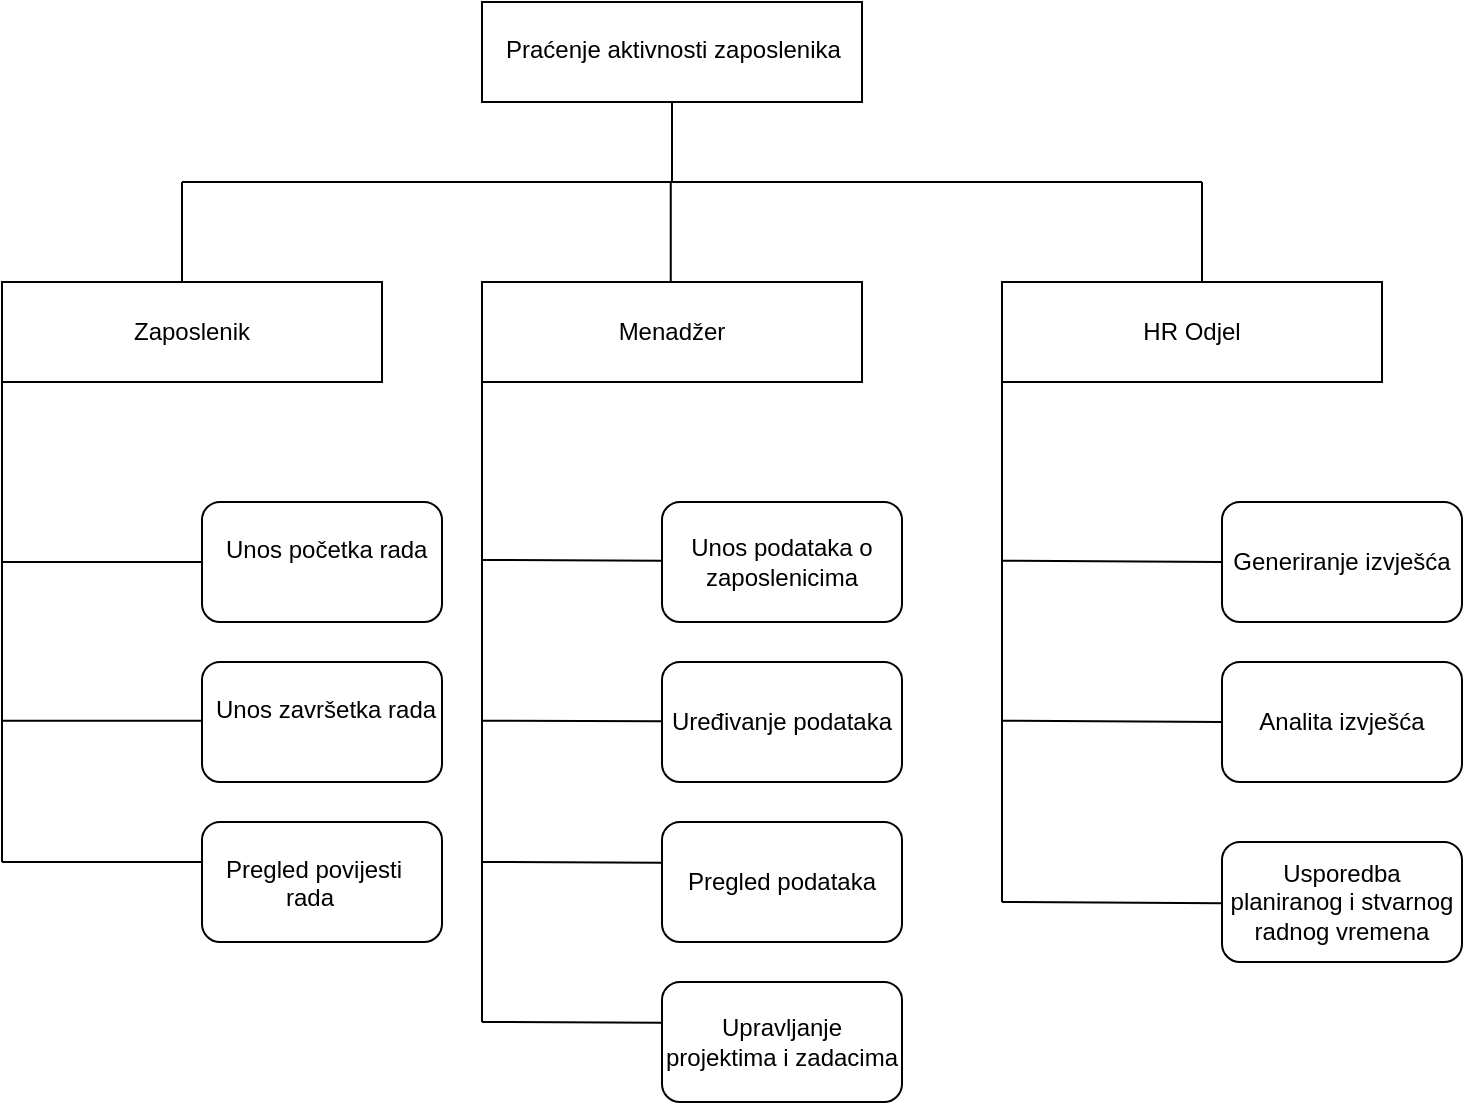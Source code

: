 <mxfile version="24.5.4" type="device">
  <diagram name="Page-1" id="FBQ3n5cy47ky-2fhcjO7">
    <mxGraphModel dx="1059" dy="635" grid="0" gridSize="10" guides="1" tooltips="1" connect="1" arrows="1" fold="1" page="1" pageScale="1" pageWidth="827" pageHeight="1169" math="0" shadow="0">
      <root>
        <mxCell id="0" />
        <mxCell id="1" parent="0" />
        <mxCell id="UEGGj8UndSUqxe582jzz-18" value="" style="rounded=1;whiteSpace=wrap;html=1;" vertex="1" parent="1">
          <mxGeometry x="170" y="460" width="120" height="60" as="geometry" />
        </mxCell>
        <mxCell id="UEGGj8UndSUqxe582jzz-17" value="" style="rounded=1;whiteSpace=wrap;html=1;" vertex="1" parent="1">
          <mxGeometry x="170" y="380" width="120" height="60" as="geometry" />
        </mxCell>
        <mxCell id="UEGGj8UndSUqxe582jzz-15" value="" style="rounded=1;whiteSpace=wrap;html=1;" vertex="1" parent="1">
          <mxGeometry x="170" y="300" width="120" height="60" as="geometry" />
        </mxCell>
        <mxCell id="UEGGj8UndSUqxe582jzz-2" value="" style="rounded=0;whiteSpace=wrap;html=1;" vertex="1" parent="1">
          <mxGeometry x="310" y="50" width="190" height="50" as="geometry" />
        </mxCell>
        <mxCell id="UEGGj8UndSUqxe582jzz-1" value="Praćenje aktivnosti zaposlenika" style="text;whiteSpace=wrap;html=1;" vertex="1" parent="1">
          <mxGeometry x="320" y="60" width="200" height="40" as="geometry" />
        </mxCell>
        <mxCell id="UEGGj8UndSUqxe582jzz-3" value="" style="endArrow=none;html=1;rounded=0;fontSize=12;startSize=8;endSize=8;curved=1;entryX=0.5;entryY=1;entryDx=0;entryDy=0;" edge="1" parent="1" target="UEGGj8UndSUqxe582jzz-2">
          <mxGeometry width="50" height="50" relative="1" as="geometry">
            <mxPoint x="405" y="140" as="sourcePoint" />
            <mxPoint x="400" y="130" as="targetPoint" />
          </mxGeometry>
        </mxCell>
        <mxCell id="UEGGj8UndSUqxe582jzz-4" value="" style="endArrow=none;html=1;rounded=0;fontSize=12;startSize=8;endSize=8;curved=1;" edge="1" parent="1">
          <mxGeometry width="50" height="50" relative="1" as="geometry">
            <mxPoint x="160" y="140" as="sourcePoint" />
            <mxPoint x="670" y="140" as="targetPoint" />
          </mxGeometry>
        </mxCell>
        <mxCell id="UEGGj8UndSUqxe582jzz-5" value="" style="endArrow=none;html=1;rounded=0;fontSize=12;startSize=8;endSize=8;curved=1;" edge="1" parent="1">
          <mxGeometry width="50" height="50" relative="1" as="geometry">
            <mxPoint x="160" y="190" as="sourcePoint" />
            <mxPoint x="160" y="140" as="targetPoint" />
          </mxGeometry>
        </mxCell>
        <mxCell id="UEGGj8UndSUqxe582jzz-6" value="" style="endArrow=none;html=1;rounded=0;fontSize=12;startSize=8;endSize=8;curved=1;" edge="1" parent="1">
          <mxGeometry width="50" height="50" relative="1" as="geometry">
            <mxPoint x="404.38" y="190" as="sourcePoint" />
            <mxPoint x="404.38" y="140" as="targetPoint" />
          </mxGeometry>
        </mxCell>
        <mxCell id="UEGGj8UndSUqxe582jzz-7" value="" style="endArrow=none;html=1;rounded=0;fontSize=12;startSize=8;endSize=8;curved=1;" edge="1" parent="1">
          <mxGeometry width="50" height="50" relative="1" as="geometry">
            <mxPoint x="670" y="190" as="sourcePoint" />
            <mxPoint x="670" y="140" as="targetPoint" />
          </mxGeometry>
        </mxCell>
        <mxCell id="UEGGj8UndSUqxe582jzz-8" value="&lt;meta charset=&quot;utf-8&quot;&gt;Zaposlenik" style="rounded=0;whiteSpace=wrap;html=1;" vertex="1" parent="1">
          <mxGeometry x="70" y="190" width="190" height="50" as="geometry" />
        </mxCell>
        <mxCell id="UEGGj8UndSUqxe582jzz-9" value="&lt;meta charset=&quot;utf-8&quot;&gt;Menadžer" style="rounded=0;whiteSpace=wrap;html=1;" vertex="1" parent="1">
          <mxGeometry x="310" y="190" width="190" height="50" as="geometry" />
        </mxCell>
        <mxCell id="UEGGj8UndSUqxe582jzz-10" value="&lt;meta charset=&quot;utf-8&quot;&gt;HR Odjel" style="rounded=0;whiteSpace=wrap;html=1;" vertex="1" parent="1">
          <mxGeometry x="570" y="190" width="190" height="50" as="geometry" />
        </mxCell>
        <mxCell id="UEGGj8UndSUqxe582jzz-12" value="Unos početka rada" style="text;whiteSpace=wrap;html=1;" vertex="1" parent="1">
          <mxGeometry x="180" y="310" width="130" height="40" as="geometry" />
        </mxCell>
        <mxCell id="UEGGj8UndSUqxe582jzz-13" value="Unos završetka rada" style="text;whiteSpace=wrap;html=1;" vertex="1" parent="1">
          <mxGeometry x="175" y="390" width="140" height="40" as="geometry" />
        </mxCell>
        <mxCell id="UEGGj8UndSUqxe582jzz-14" value="Pregled povijesti&amp;nbsp;&lt;div&gt;&amp;nbsp; &amp;nbsp; &amp;nbsp; &amp;nbsp; &amp;nbsp;rada&lt;br&gt;&lt;/div&gt;" style="text;whiteSpace=wrap;html=1;" vertex="1" parent="1">
          <mxGeometry x="180" y="470" width="190" height="40" as="geometry" />
        </mxCell>
        <mxCell id="UEGGj8UndSUqxe582jzz-19" value="" style="endArrow=none;html=1;rounded=0;fontSize=12;startSize=8;endSize=8;curved=1;entryX=0;entryY=1;entryDx=0;entryDy=0;" edge="1" parent="1" target="UEGGj8UndSUqxe582jzz-8">
          <mxGeometry width="50" height="50" relative="1" as="geometry">
            <mxPoint x="70" y="480" as="sourcePoint" />
            <mxPoint x="460" y="360" as="targetPoint" />
          </mxGeometry>
        </mxCell>
        <mxCell id="UEGGj8UndSUqxe582jzz-20" value="" style="endArrow=none;html=1;rounded=0;fontSize=12;startSize=8;endSize=8;curved=1;entryX=0;entryY=0.5;entryDx=0;entryDy=0;" edge="1" parent="1" target="UEGGj8UndSUqxe582jzz-15">
          <mxGeometry width="50" height="50" relative="1" as="geometry">
            <mxPoint x="70" y="330" as="sourcePoint" />
            <mxPoint x="120" y="280" as="targetPoint" />
          </mxGeometry>
        </mxCell>
        <mxCell id="UEGGj8UndSUqxe582jzz-21" value="" style="endArrow=none;html=1;rounded=0;fontSize=12;startSize=8;endSize=8;curved=1;entryX=0;entryY=0.5;entryDx=0;entryDy=0;" edge="1" parent="1">
          <mxGeometry width="50" height="50" relative="1" as="geometry">
            <mxPoint x="70" y="409.33" as="sourcePoint" />
            <mxPoint x="170" y="409.33" as="targetPoint" />
          </mxGeometry>
        </mxCell>
        <mxCell id="UEGGj8UndSUqxe582jzz-22" value="" style="endArrow=none;html=1;rounded=0;fontSize=12;startSize=8;endSize=8;curved=1;entryX=0;entryY=0.5;entryDx=0;entryDy=0;" edge="1" parent="1">
          <mxGeometry width="50" height="50" relative="1" as="geometry">
            <mxPoint x="70" y="480" as="sourcePoint" />
            <mxPoint x="170" y="480" as="targetPoint" />
          </mxGeometry>
        </mxCell>
        <mxCell id="UEGGj8UndSUqxe582jzz-24" value="" style="endArrow=none;html=1;rounded=0;fontSize=12;startSize=8;endSize=8;curved=1;entryX=0;entryY=1;entryDx=0;entryDy=0;" edge="1" parent="1">
          <mxGeometry width="50" height="50" relative="1" as="geometry">
            <mxPoint x="310" y="560" as="sourcePoint" />
            <mxPoint x="310" y="240" as="targetPoint" />
          </mxGeometry>
        </mxCell>
        <mxCell id="UEGGj8UndSUqxe582jzz-25" value="Unos podataka o zaposlenicima" style="rounded=1;whiteSpace=wrap;html=1;" vertex="1" parent="1">
          <mxGeometry x="400" y="300" width="120" height="60" as="geometry" />
        </mxCell>
        <mxCell id="UEGGj8UndSUqxe582jzz-26" value="Uređivanje podataka" style="rounded=1;whiteSpace=wrap;html=1;" vertex="1" parent="1">
          <mxGeometry x="400" y="380" width="120" height="60" as="geometry" />
        </mxCell>
        <mxCell id="UEGGj8UndSUqxe582jzz-27" value="Pregled podataka" style="rounded=1;whiteSpace=wrap;html=1;" vertex="1" parent="1">
          <mxGeometry x="400" y="460" width="120" height="60" as="geometry" />
        </mxCell>
        <mxCell id="UEGGj8UndSUqxe582jzz-28" value="Generiranje izvješća" style="rounded=1;whiteSpace=wrap;html=1;" vertex="1" parent="1">
          <mxGeometry x="680" y="300" width="120" height="60" as="geometry" />
        </mxCell>
        <mxCell id="UEGGj8UndSUqxe582jzz-29" value="&lt;meta charset=&quot;utf-8&quot;&gt;Usporedba planiranog i stvarnog radnog vremena" style="rounded=1;whiteSpace=wrap;html=1;" vertex="1" parent="1">
          <mxGeometry x="680" y="470" width="120" height="60" as="geometry" />
        </mxCell>
        <mxCell id="UEGGj8UndSUqxe582jzz-31" value="" style="endArrow=none;html=1;rounded=0;fontSize=12;startSize=8;endSize=8;curved=1;entryX=0;entryY=1;entryDx=0;entryDy=0;" edge="1" parent="1">
          <mxGeometry width="50" height="50" relative="1" as="geometry">
            <mxPoint x="570" y="500" as="sourcePoint" />
            <mxPoint x="570" y="240" as="targetPoint" />
          </mxGeometry>
        </mxCell>
        <mxCell id="UEGGj8UndSUqxe582jzz-32" value="" style="endArrow=none;html=1;rounded=0;fontSize=12;startSize=8;endSize=8;curved=1;entryX=0;entryY=0.5;entryDx=0;entryDy=0;" edge="1" parent="1">
          <mxGeometry width="50" height="50" relative="1" as="geometry">
            <mxPoint x="310" y="329" as="sourcePoint" />
            <mxPoint x="400" y="329.33" as="targetPoint" />
          </mxGeometry>
        </mxCell>
        <mxCell id="UEGGj8UndSUqxe582jzz-33" value="" style="endArrow=none;html=1;rounded=0;fontSize=12;startSize=8;endSize=8;curved=1;entryX=0;entryY=0.5;entryDx=0;entryDy=0;" edge="1" parent="1">
          <mxGeometry width="50" height="50" relative="1" as="geometry">
            <mxPoint x="310" y="409.33" as="sourcePoint" />
            <mxPoint x="400" y="409.66" as="targetPoint" />
          </mxGeometry>
        </mxCell>
        <mxCell id="UEGGj8UndSUqxe582jzz-34" value="" style="endArrow=none;html=1;rounded=0;fontSize=12;startSize=8;endSize=8;curved=1;entryX=0;entryY=0.5;entryDx=0;entryDy=0;" edge="1" parent="1">
          <mxGeometry width="50" height="50" relative="1" as="geometry">
            <mxPoint x="310" y="480" as="sourcePoint" />
            <mxPoint x="400" y="480.33" as="targetPoint" />
          </mxGeometry>
        </mxCell>
        <mxCell id="UEGGj8UndSUqxe582jzz-35" value="" style="endArrow=none;html=1;rounded=0;fontSize=12;startSize=8;endSize=8;curved=1;entryX=0;entryY=0.5;entryDx=0;entryDy=0;" edge="1" parent="1" target="UEGGj8UndSUqxe582jzz-28">
          <mxGeometry width="50" height="50" relative="1" as="geometry">
            <mxPoint x="570" y="329.33" as="sourcePoint" />
            <mxPoint x="670" y="329.33" as="targetPoint" />
          </mxGeometry>
        </mxCell>
        <mxCell id="UEGGj8UndSUqxe582jzz-36" value="" style="endArrow=none;html=1;rounded=0;fontSize=12;startSize=8;endSize=8;curved=1;entryX=0;entryY=0.5;entryDx=0;entryDy=0;" edge="1" parent="1">
          <mxGeometry width="50" height="50" relative="1" as="geometry">
            <mxPoint x="570" y="409.33" as="sourcePoint" />
            <mxPoint x="680" y="410" as="targetPoint" />
          </mxGeometry>
        </mxCell>
        <mxCell id="UEGGj8UndSUqxe582jzz-38" value="" style="endArrow=none;html=1;rounded=0;fontSize=12;startSize=8;endSize=8;curved=1;entryX=0;entryY=0.5;entryDx=0;entryDy=0;" edge="1" parent="1">
          <mxGeometry width="50" height="50" relative="1" as="geometry">
            <mxPoint x="310" y="560" as="sourcePoint" />
            <mxPoint x="400" y="560.33" as="targetPoint" />
          </mxGeometry>
        </mxCell>
        <mxCell id="UEGGj8UndSUqxe582jzz-39" value="Upravljanje projektima i zadacima" style="rounded=1;whiteSpace=wrap;html=1;" vertex="1" parent="1">
          <mxGeometry x="400" y="540" width="120" height="60" as="geometry" />
        </mxCell>
        <mxCell id="UEGGj8UndSUqxe582jzz-40" value="Analita izvješća" style="rounded=1;whiteSpace=wrap;html=1;" vertex="1" parent="1">
          <mxGeometry x="680" y="380" width="120" height="60" as="geometry" />
        </mxCell>
        <mxCell id="UEGGj8UndSUqxe582jzz-41" value="" style="endArrow=none;html=1;rounded=0;fontSize=12;startSize=8;endSize=8;curved=1;entryX=0;entryY=0.5;entryDx=0;entryDy=0;" edge="1" parent="1">
          <mxGeometry width="50" height="50" relative="1" as="geometry">
            <mxPoint x="570" y="500" as="sourcePoint" />
            <mxPoint x="680" y="500.67" as="targetPoint" />
          </mxGeometry>
        </mxCell>
      </root>
    </mxGraphModel>
  </diagram>
</mxfile>
